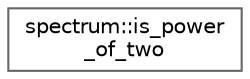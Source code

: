 digraph "Graphical Class Hierarchy"
{
 // LATEX_PDF_SIZE
  bgcolor="transparent";
  edge [fontname=Helvetica,fontsize=10,labelfontname=Helvetica,labelfontsize=10];
  node [fontname=Helvetica,fontsize=10,shape=box,height=0.2,width=0.4];
  rankdir="LR";
  Node0 [label="spectrum::is_power\l_of_two",height=0.2,width=0.4,color="grey40", fillcolor="white", style="filled",URL="$interfacespectrum_1_1is__power__of__two.html",tooltip="Tests to see if a value is an integer power of two."];
}
